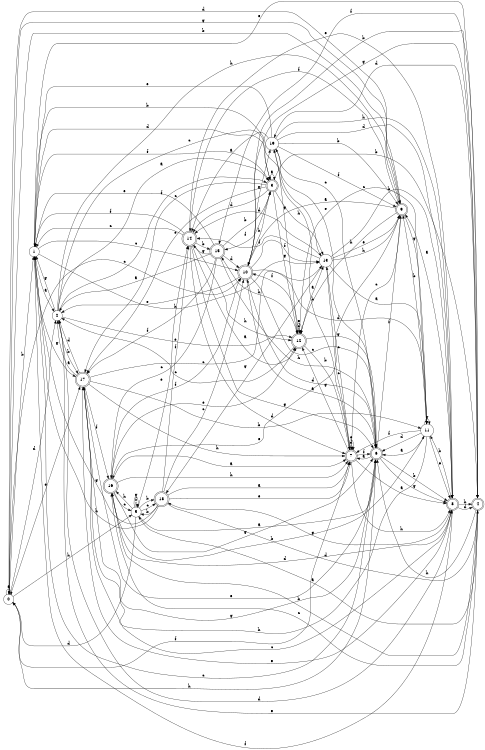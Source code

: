digraph n16_9 {
__start0 [label="" shape="none"];

rankdir=LR;
size="8,5";

s0 [style="filled", color="black", fillcolor="white" shape="circle", label="0"];
s1 [style="filled", color="black", fillcolor="white" shape="circle", label="1"];
s2 [style="filled", color="black", fillcolor="white" shape="circle", label="2"];
s3 [style="rounded,filled", color="black", fillcolor="white" shape="doublecircle", label="3"];
s4 [style="rounded,filled", color="black", fillcolor="white" shape="doublecircle", label="4"];
s5 [style="filled", color="black", fillcolor="white" shape="circle", label="5"];
s6 [style="rounded,filled", color="black", fillcolor="white" shape="doublecircle", label="6"];
s7 [style="rounded,filled", color="black", fillcolor="white" shape="doublecircle", label="7"];
s8 [style="rounded,filled", color="black", fillcolor="white" shape="doublecircle", label="8"];
s9 [style="rounded,filled", color="black", fillcolor="white" shape="doublecircle", label="9"];
s10 [style="rounded,filled", color="black", fillcolor="white" shape="doublecircle", label="10"];
s11 [style="filled", color="black", fillcolor="white" shape="circle", label="11"];
s12 [style="rounded,filled", color="black", fillcolor="white" shape="doublecircle", label="12"];
s13 [style="filled", color="black", fillcolor="white" shape="circle", label="13"];
s14 [style="rounded,filled", color="black", fillcolor="white" shape="doublecircle", label="14"];
s15 [style="rounded,filled", color="black", fillcolor="white" shape="doublecircle", label="15"];
s16 [style="rounded,filled", color="black", fillcolor="white" shape="doublecircle", label="16"];
s17 [style="rounded,filled", color="black", fillcolor="white" shape="doublecircle", label="17"];
s18 [style="rounded,filled", color="black", fillcolor="white" shape="doublecircle", label="18"];
s19 [style="filled", color="black", fillcolor="white" shape="circle", label="19"];
s0 -> s0 [label="a"];
s0 -> s1 [label="b"];
s0 -> s10 [label="c"];
s0 -> s2 [label="d"];
s0 -> s17 [label="e"];
s0 -> s7 [label="f"];
s0 -> s9 [label="g"];
s0 -> s5 [label="h"];
s1 -> s2 [label="a"];
s1 -> s3 [label="b"];
s1 -> s10 [label="c"];
s1 -> s3 [label="d"];
s1 -> s4 [label="e"];
s1 -> s3 [label="f"];
s1 -> s17 [label="g"];
s1 -> s13 [label="h"];
s2 -> s3 [label="a"];
s2 -> s17 [label="b"];
s2 -> s13 [label="c"];
s2 -> s8 [label="d"];
s2 -> s12 [label="e"];
s2 -> s3 [label="f"];
s2 -> s1 [label="g"];
s2 -> s9 [label="h"];
s3 -> s3 [label="a"];
s3 -> s4 [label="b"];
s3 -> s17 [label="c"];
s3 -> s14 [label="d"];
s3 -> s17 [label="e"];
s3 -> s15 [label="f"];
s3 -> s12 [label="g"];
s3 -> s13 [label="h"];
s4 -> s5 [label="a"];
s4 -> s16 [label="b"];
s4 -> s16 [label="c"];
s4 -> s19 [label="d"];
s4 -> s2 [label="e"];
s4 -> s15 [label="f"];
s4 -> s10 [label="g"];
s4 -> s6 [label="h"];
s5 -> s6 [label="a"];
s5 -> s18 [label="b"];
s5 -> s18 [label="c"];
s5 -> s0 [label="d"];
s5 -> s14 [label="e"];
s5 -> s5 [label="f"];
s5 -> s5 [label="g"];
s5 -> s16 [label="h"];
s6 -> s7 [label="a"];
s6 -> s8 [label="b"];
s6 -> s1 [label="c"];
s6 -> s10 [label="d"];
s6 -> s19 [label="e"];
s6 -> s9 [label="f"];
s6 -> s8 [label="g"];
s6 -> s0 [label="h"];
s7 -> s8 [label="a"];
s7 -> s19 [label="b"];
s7 -> s13 [label="c"];
s7 -> s7 [label="d"];
s7 -> s7 [label="e"];
s7 -> s6 [label="f"];
s7 -> s12 [label="g"];
s7 -> s8 [label="h"];
s8 -> s9 [label="a"];
s8 -> s11 [label="b"];
s8 -> s17 [label="c"];
s8 -> s4 [label="d"];
s8 -> s17 [label="e"];
s8 -> s1 [label="f"];
s8 -> s18 [label="g"];
s8 -> s4 [label="h"];
s9 -> s10 [label="a"];
s9 -> s0 [label="b"];
s9 -> s7 [label="c"];
s9 -> s0 [label="d"];
s9 -> s16 [label="e"];
s9 -> s14 [label="f"];
s9 -> s11 [label="g"];
s9 -> s12 [label="h"];
s10 -> s6 [label="a"];
s10 -> s4 [label="b"];
s10 -> s6 [label="c"];
s10 -> s11 [label="d"];
s10 -> s2 [label="e"];
s10 -> s13 [label="f"];
s10 -> s19 [label="g"];
s10 -> s3 [label="h"];
s11 -> s6 [label="a"];
s11 -> s9 [label="b"];
s11 -> s12 [label="c"];
s11 -> s6 [label="d"];
s11 -> s8 [label="e"];
s11 -> s7 [label="f"];
s11 -> s11 [label="g"];
s11 -> s17 [label="h"];
s12 -> s13 [label="a"];
s12 -> s7 [label="b"];
s12 -> s2 [label="c"];
s12 -> s12 [label="d"];
s12 -> s12 [label="e"];
s12 -> s10 [label="f"];
s12 -> s6 [label="g"];
s12 -> s15 [label="h"];
s13 -> s11 [label="a"];
s13 -> s8 [label="b"];
s13 -> s7 [label="c"];
s13 -> s14 [label="d"];
s13 -> s9 [label="e"];
s13 -> s14 [label="f"];
s13 -> s18 [label="g"];
s13 -> s9 [label="h"];
s14 -> s12 [label="a"];
s14 -> s15 [label="b"];
s14 -> s1 [label="c"];
s14 -> s7 [label="d"];
s14 -> s8 [label="e"];
s14 -> s1 [label="f"];
s14 -> s6 [label="g"];
s14 -> s12 [label="h"];
s15 -> s2 [label="a"];
s15 -> s3 [label="b"];
s15 -> s16 [label="c"];
s15 -> s10 [label="d"];
s15 -> s1 [label="e"];
s15 -> s17 [label="f"];
s15 -> s14 [label="g"];
s15 -> s6 [label="h"];
s16 -> s7 [label="a"];
s16 -> s11 [label="b"];
s16 -> s5 [label="c"];
s16 -> s8 [label="d"];
s16 -> s12 [label="e"];
s16 -> s10 [label="f"];
s16 -> s6 [label="g"];
s16 -> s7 [label="h"];
s17 -> s2 [label="a"];
s17 -> s11 [label="b"];
s17 -> s13 [label="c"];
s17 -> s2 [label="d"];
s17 -> s6 [label="e"];
s17 -> s16 [label="f"];
s17 -> s6 [label="g"];
s17 -> s7 [label="h"];
s18 -> s7 [label="a"];
s18 -> s5 [label="b"];
s18 -> s10 [label="c"];
s18 -> s4 [label="d"];
s18 -> s7 [label="e"];
s18 -> s14 [label="f"];
s18 -> s1 [label="g"];
s18 -> s1 [label="h"];
s19 -> s14 [label="a"];
s19 -> s9 [label="b"];
s19 -> s6 [label="c"];
s19 -> s8 [label="d"];
s19 -> s1 [label="e"];
s19 -> s9 [label="f"];
s19 -> s12 [label="g"];
s19 -> s8 [label="h"];

}